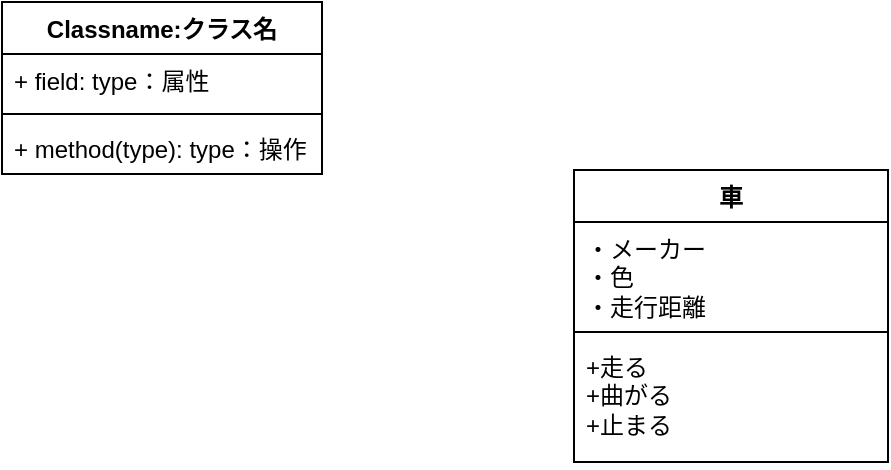 <mxfile version="28.1.2">
  <diagram name="ページ1" id="x50nN8JeS22gZm6FaIup">
    <mxGraphModel dx="1025" dy="516" grid="0" gridSize="10" guides="1" tooltips="1" connect="1" arrows="1" fold="1" page="1" pageScale="1" pageWidth="827" pageHeight="1169" math="0" shadow="0">
      <root>
        <mxCell id="0" />
        <mxCell id="1" parent="0" />
        <mxCell id="C9Ttb1Wgm5-OjPN2qr2E-1" value="Classname:クラス名" style="swimlane;fontStyle=1;align=center;verticalAlign=top;childLayout=stackLayout;horizontal=1;startSize=26;horizontalStack=0;resizeParent=1;resizeParentMax=0;resizeLast=0;collapsible=1;marginBottom=0;whiteSpace=wrap;html=1;" vertex="1" parent="1">
          <mxGeometry x="48" y="25" width="160" height="86" as="geometry" />
        </mxCell>
        <mxCell id="C9Ttb1Wgm5-OjPN2qr2E-2" value="+ field: type：属性" style="text;strokeColor=none;fillColor=none;align=left;verticalAlign=top;spacingLeft=4;spacingRight=4;overflow=hidden;rotatable=0;points=[[0,0.5],[1,0.5]];portConstraint=eastwest;whiteSpace=wrap;html=1;" vertex="1" parent="C9Ttb1Wgm5-OjPN2qr2E-1">
          <mxGeometry y="26" width="160" height="26" as="geometry" />
        </mxCell>
        <mxCell id="C9Ttb1Wgm5-OjPN2qr2E-3" value="" style="line;strokeWidth=1;fillColor=none;align=left;verticalAlign=middle;spacingTop=-1;spacingLeft=3;spacingRight=3;rotatable=0;labelPosition=right;points=[];portConstraint=eastwest;strokeColor=inherit;" vertex="1" parent="C9Ttb1Wgm5-OjPN2qr2E-1">
          <mxGeometry y="52" width="160" height="8" as="geometry" />
        </mxCell>
        <mxCell id="C9Ttb1Wgm5-OjPN2qr2E-4" value="+ method(type): type：操作" style="text;strokeColor=none;fillColor=none;align=left;verticalAlign=top;spacingLeft=4;spacingRight=4;overflow=hidden;rotatable=0;points=[[0,0.5],[1,0.5]];portConstraint=eastwest;whiteSpace=wrap;html=1;" vertex="1" parent="C9Ttb1Wgm5-OjPN2qr2E-1">
          <mxGeometry y="60" width="160" height="26" as="geometry" />
        </mxCell>
        <mxCell id="C9Ttb1Wgm5-OjPN2qr2E-5" value="車" style="swimlane;fontStyle=1;align=center;verticalAlign=top;childLayout=stackLayout;horizontal=1;startSize=26;horizontalStack=0;resizeParent=1;resizeParentMax=0;resizeLast=0;collapsible=1;marginBottom=0;whiteSpace=wrap;html=1;" vertex="1" parent="1">
          <mxGeometry x="334" y="109" width="157" height="146" as="geometry" />
        </mxCell>
        <mxCell id="C9Ttb1Wgm5-OjPN2qr2E-6" value="・メーカー&lt;div&gt;・色&lt;/div&gt;&lt;div&gt;・走行距離&lt;/div&gt;" style="text;strokeColor=none;fillColor=none;align=left;verticalAlign=top;spacingLeft=4;spacingRight=4;overflow=hidden;rotatable=0;points=[[0,0.5],[1,0.5]];portConstraint=eastwest;whiteSpace=wrap;html=1;" vertex="1" parent="C9Ttb1Wgm5-OjPN2qr2E-5">
          <mxGeometry y="26" width="157" height="51" as="geometry" />
        </mxCell>
        <mxCell id="C9Ttb1Wgm5-OjPN2qr2E-7" value="" style="line;strokeWidth=1;fillColor=none;align=left;verticalAlign=middle;spacingTop=-1;spacingLeft=3;spacingRight=3;rotatable=0;labelPosition=right;points=[];portConstraint=eastwest;strokeColor=inherit;" vertex="1" parent="C9Ttb1Wgm5-OjPN2qr2E-5">
          <mxGeometry y="77" width="157" height="8" as="geometry" />
        </mxCell>
        <mxCell id="C9Ttb1Wgm5-OjPN2qr2E-8" value="+走る&lt;div&gt;+曲がる&lt;/div&gt;&lt;div&gt;+止まる&lt;/div&gt;" style="text;strokeColor=none;fillColor=none;align=left;verticalAlign=top;spacingLeft=4;spacingRight=4;overflow=hidden;rotatable=0;points=[[0,0.5],[1,0.5]];portConstraint=eastwest;whiteSpace=wrap;html=1;" vertex="1" parent="C9Ttb1Wgm5-OjPN2qr2E-5">
          <mxGeometry y="85" width="157" height="61" as="geometry" />
        </mxCell>
      </root>
    </mxGraphModel>
  </diagram>
</mxfile>
